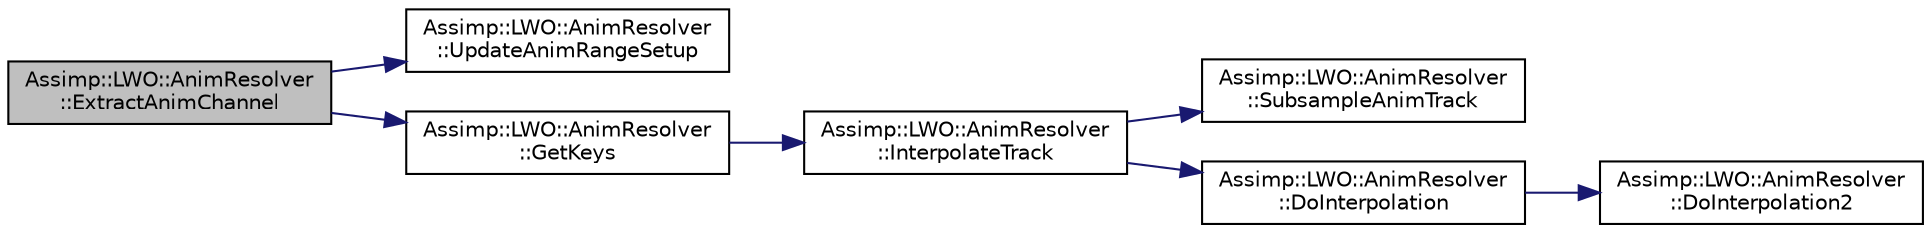 digraph "Assimp::LWO::AnimResolver::ExtractAnimChannel"
{
  edge [fontname="Helvetica",fontsize="10",labelfontname="Helvetica",labelfontsize="10"];
  node [fontname="Helvetica",fontsize="10",shape=record];
  rankdir="LR";
  Node1 [label="Assimp::LWO::AnimResolver\l::ExtractAnimChannel",height=0.2,width=0.4,color="black", fillcolor="grey75", style="filled", fontcolor="black"];
  Node1 -> Node2 [color="midnightblue",fontsize="10",style="solid",fontname="Helvetica"];
  Node2 [label="Assimp::LWO::AnimResolver\l::UpdateAnimRangeSetup",height=0.2,width=0.4,color="black", fillcolor="white", style="filled",URL="$class_assimp_1_1_l_w_o_1_1_anim_resolver.html#acbb1ab604d71f4923ce9a8b28e5e97ec",tooltip="Insert extra keys to match LWO&#39;s pre and post behaviours in a given time range [first...last]. "];
  Node1 -> Node3 [color="midnightblue",fontsize="10",style="solid",fontname="Helvetica"];
  Node3 [label="Assimp::LWO::AnimResolver\l::GetKeys",height=0.2,width=0.4,color="black", fillcolor="white", style="filled",URL="$class_assimp_1_1_l_w_o_1_1_anim_resolver.html#a76d2885a28167f149d5fc10742e60f05",tooltip="Build linearly subsampled keys from 3 single envelopes. "];
  Node3 -> Node4 [color="midnightblue",fontsize="10",style="solid",fontname="Helvetica"];
  Node4 [label="Assimp::LWO::AnimResolver\l::InterpolateTrack",height=0.2,width=0.4,color="black", fillcolor="white", style="filled",URL="$class_assimp_1_1_l_w_o_1_1_anim_resolver.html#a833d3f6bed953d02dbd7b98537521c1b",tooltip="Interpolate 2 tracks if one is given. "];
  Node4 -> Node5 [color="midnightblue",fontsize="10",style="solid",fontname="Helvetica"];
  Node5 [label="Assimp::LWO::AnimResolver\l::SubsampleAnimTrack",height=0.2,width=0.4,color="black", fillcolor="white", style="filled",URL="$class_assimp_1_1_l_w_o_1_1_anim_resolver.html#ae22a39c212d454463abc6d1d4bf9b7f8",tooltip="Subsample an animation track by a given sampling rate. "];
  Node4 -> Node6 [color="midnightblue",fontsize="10",style="solid",fontname="Helvetica"];
  Node6 [label="Assimp::LWO::AnimResolver\l::DoInterpolation",height=0.2,width=0.4,color="black", fillcolor="white", style="filled",URL="$class_assimp_1_1_l_w_o_1_1_anim_resolver.html#a9af2ed1a4667b425ac46440c182a3f74",tooltip="Resolve a single animation key by applying the right interpolation to it. "];
  Node6 -> Node7 [color="midnightblue",fontsize="10",style="solid",fontname="Helvetica"];
  Node7 [label="Assimp::LWO::AnimResolver\l::DoInterpolation2",height=0.2,width=0.4,color="black", fillcolor="white", style="filled",URL="$class_assimp_1_1_l_w_o_1_1_anim_resolver.html#a836e5acf927a945537e446b7e61aa5ee",tooltip="Almost the same, except we won&#39;t handle pre/post conditions here. "];
}
